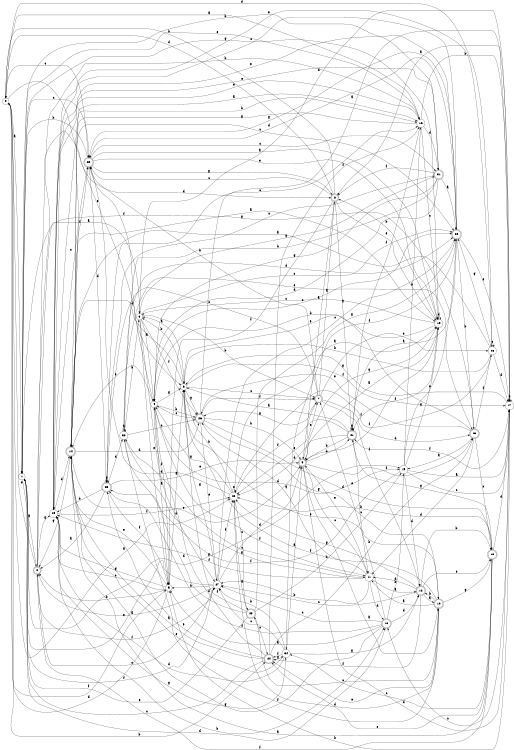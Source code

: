 digraph n28_10 {
__start0 [label="" shape="none"];

rankdir=LR;
size="8,5";

s0 [style="filled", color="black", fillcolor="white" shape="circle", label="0"];
s1 [style="filled", color="black", fillcolor="white" shape="circle", label="1"];
s2 [style="rounded,filled", color="black", fillcolor="white" shape="doublecircle", label="2"];
s3 [style="filled", color="black", fillcolor="white" shape="circle", label="3"];
s4 [style="filled", color="black", fillcolor="white" shape="circle", label="4"];
s5 [style="filled", color="black", fillcolor="white" shape="circle", label="5"];
s6 [style="filled", color="black", fillcolor="white" shape="circle", label="6"];
s7 [style="rounded,filled", color="black", fillcolor="white" shape="doublecircle", label="7"];
s8 [style="rounded,filled", color="black", fillcolor="white" shape="doublecircle", label="8"];
s9 [style="rounded,filled", color="black", fillcolor="white" shape="doublecircle", label="9"];
s10 [style="rounded,filled", color="black", fillcolor="white" shape="doublecircle", label="10"];
s11 [style="filled", color="black", fillcolor="white" shape="circle", label="11"];
s12 [style="rounded,filled", color="black", fillcolor="white" shape="doublecircle", label="12"];
s13 [style="rounded,filled", color="black", fillcolor="white" shape="doublecircle", label="13"];
s14 [style="rounded,filled", color="black", fillcolor="white" shape="doublecircle", label="14"];
s15 [style="filled", color="black", fillcolor="white" shape="circle", label="15"];
s16 [style="filled", color="black", fillcolor="white" shape="circle", label="16"];
s17 [style="filled", color="black", fillcolor="white" shape="circle", label="17"];
s18 [style="rounded,filled", color="black", fillcolor="white" shape="doublecircle", label="18"];
s19 [style="filled", color="black", fillcolor="white" shape="circle", label="19"];
s20 [style="rounded,filled", color="black", fillcolor="white" shape="doublecircle", label="20"];
s21 [style="rounded,filled", color="black", fillcolor="white" shape="doublecircle", label="21"];
s22 [style="filled", color="black", fillcolor="white" shape="circle", label="22"];
s23 [style="rounded,filled", color="black", fillcolor="white" shape="doublecircle", label="23"];
s24 [style="rounded,filled", color="black", fillcolor="white" shape="doublecircle", label="24"];
s25 [style="rounded,filled", color="black", fillcolor="white" shape="doublecircle", label="25"];
s26 [style="rounded,filled", color="black", fillcolor="white" shape="doublecircle", label="26"];
s27 [style="filled", color="black", fillcolor="white" shape="circle", label="27"];
s28 [style="filled", color="black", fillcolor="white" shape="circle", label="28"];
s29 [style="filled", color="black", fillcolor="white" shape="circle", label="29"];
s30 [style="rounded,filled", color="black", fillcolor="white" shape="doublecircle", label="30"];
s31 [style="rounded,filled", color="black", fillcolor="white" shape="doublecircle", label="31"];
s32 [style="filled", color="black", fillcolor="white" shape="circle", label="32"];
s33 [style="rounded,filled", color="black", fillcolor="white" shape="doublecircle", label="33"];
s34 [style="filled", color="black", fillcolor="white" shape="circle", label="34"];
s0 -> s1 [label="a"];
s0 -> s24 [label="b"];
s0 -> s30 [label="c"];
s0 -> s28 [label="d"];
s0 -> s6 [label="e"];
s0 -> s5 [label="f"];
s0 -> s22 [label="g"];
s1 -> s2 [label="a"];
s1 -> s31 [label="b"];
s1 -> s30 [label="c"];
s1 -> s18 [label="d"];
s1 -> s16 [label="e"];
s1 -> s27 [label="f"];
s1 -> s19 [label="g"];
s2 -> s3 [label="a"];
s2 -> s16 [label="b"];
s2 -> s27 [label="c"];
s2 -> s8 [label="d"];
s2 -> s0 [label="e"];
s2 -> s27 [label="f"];
s2 -> s29 [label="g"];
s3 -> s4 [label="a"];
s3 -> s7 [label="b"];
s3 -> s20 [label="c"];
s3 -> s27 [label="d"];
s3 -> s5 [label="e"];
s3 -> s26 [label="f"];
s3 -> s31 [label="g"];
s4 -> s5 [label="a"];
s4 -> s26 [label="b"];
s4 -> s20 [label="c"];
s4 -> s19 [label="d"];
s4 -> s14 [label="e"];
s4 -> s11 [label="f"];
s4 -> s6 [label="g"];
s5 -> s6 [label="a"];
s5 -> s2 [label="b"];
s5 -> s29 [label="c"];
s5 -> s0 [label="d"];
s5 -> s14 [label="e"];
s5 -> s4 [label="f"];
s5 -> s29 [label="g"];
s6 -> s3 [label="a"];
s6 -> s3 [label="b"];
s6 -> s7 [label="c"];
s6 -> s14 [label="d"];
s6 -> s10 [label="e"];
s6 -> s17 [label="f"];
s6 -> s26 [label="g"];
s7 -> s8 [label="a"];
s7 -> s30 [label="b"];
s7 -> s33 [label="c"];
s7 -> s25 [label="d"];
s7 -> s28 [label="e"];
s7 -> s12 [label="f"];
s7 -> s26 [label="g"];
s8 -> s9 [label="a"];
s8 -> s0 [label="b"];
s8 -> s30 [label="c"];
s8 -> s0 [label="d"];
s8 -> s15 [label="e"];
s8 -> s5 [label="f"];
s8 -> s21 [label="g"];
s9 -> s10 [label="a"];
s9 -> s21 [label="b"];
s9 -> s11 [label="c"];
s9 -> s17 [label="d"];
s9 -> s7 [label="e"];
s9 -> s25 [label="f"];
s9 -> s15 [label="g"];
s10 -> s11 [label="a"];
s10 -> s12 [label="b"];
s10 -> s23 [label="c"];
s10 -> s22 [label="d"];
s10 -> s24 [label="e"];
s10 -> s6 [label="f"];
s10 -> s13 [label="g"];
s11 -> s12 [label="a"];
s11 -> s27 [label="b"];
s11 -> s32 [label="c"];
s11 -> s18 [label="d"];
s11 -> s9 [label="e"];
s11 -> s29 [label="f"];
s11 -> s26 [label="g"];
s12 -> s10 [label="a"];
s12 -> s13 [label="b"];
s12 -> s27 [label="c"];
s12 -> s11 [label="d"];
s12 -> s13 [label="e"];
s12 -> s24 [label="f"];
s12 -> s22 [label="g"];
s13 -> s14 [label="a"];
s13 -> s22 [label="b"];
s13 -> s34 [label="c"];
s13 -> s17 [label="d"];
s13 -> s24 [label="e"];
s13 -> s2 [label="f"];
s13 -> s21 [label="g"];
s14 -> s15 [label="a"];
s14 -> s16 [label="b"];
s14 -> s20 [label="c"];
s14 -> s26 [label="d"];
s14 -> s9 [label="e"];
s14 -> s30 [label="f"];
s14 -> s2 [label="g"];
s15 -> s9 [label="a"];
s15 -> s8 [label="b"];
s15 -> s3 [label="c"];
s15 -> s15 [label="d"];
s15 -> s6 [label="e"];
s15 -> s9 [label="f"];
s15 -> s1 [label="g"];
s16 -> s0 [label="a"];
s16 -> s17 [label="b"];
s16 -> s15 [label="c"];
s16 -> s31 [label="d"];
s16 -> s29 [label="e"];
s16 -> s21 [label="f"];
s16 -> s14 [label="g"];
s17 -> s8 [label="a"];
s17 -> s5 [label="b"];
s17 -> s18 [label="c"];
s17 -> s3 [label="d"];
s17 -> s17 [label="e"];
s17 -> s21 [label="f"];
s17 -> s6 [label="g"];
s18 -> s5 [label="a"];
s18 -> s19 [label="b"];
s18 -> s27 [label="c"];
s18 -> s12 [label="d"];
s18 -> s7 [label="e"];
s18 -> s33 [label="f"];
s18 -> s14 [label="g"];
s19 -> s17 [label="a"];
s19 -> s16 [label="b"];
s19 -> s17 [label="c"];
s19 -> s12 [label="d"];
s19 -> s20 [label="e"];
s19 -> s33 [label="f"];
s19 -> s15 [label="g"];
s20 -> s21 [label="a"];
s20 -> s25 [label="b"];
s20 -> s29 [label="c"];
s20 -> s30 [label="d"];
s20 -> s17 [label="e"];
s20 -> s34 [label="f"];
s20 -> s30 [label="g"];
s21 -> s6 [label="a"];
s21 -> s9 [label="b"];
s21 -> s11 [label="c"];
s21 -> s22 [label="d"];
s21 -> s22 [label="e"];
s21 -> s15 [label="f"];
s21 -> s21 [label="g"];
s22 -> s15 [label="a"];
s22 -> s6 [label="b"];
s22 -> s23 [label="c"];
s22 -> s30 [label="d"];
s22 -> s22 [label="e"];
s22 -> s7 [label="f"];
s22 -> s4 [label="g"];
s23 -> s22 [label="a"];
s23 -> s19 [label="b"];
s23 -> s24 [label="c"];
s23 -> s32 [label="d"];
s23 -> s1 [label="e"];
s23 -> s6 [label="f"];
s23 -> s20 [label="g"];
s24 -> s14 [label="a"];
s24 -> s25 [label="b"];
s24 -> s1 [label="c"];
s24 -> s4 [label="d"];
s24 -> s33 [label="e"];
s24 -> s16 [label="f"];
s24 -> s34 [label="g"];
s25 -> s19 [label="a"];
s25 -> s4 [label="b"];
s25 -> s13 [label="c"];
s25 -> s11 [label="d"];
s25 -> s26 [label="e"];
s25 -> s28 [label="f"];
s25 -> s1 [label="g"];
s26 -> s17 [label="a"];
s26 -> s9 [label="b"];
s26 -> s4 [label="c"];
s26 -> s13 [label="d"];
s26 -> s27 [label="e"];
s26 -> s7 [label="f"];
s26 -> s10 [label="g"];
s27 -> s2 [label="a"];
s27 -> s5 [label="b"];
s27 -> s20 [label="c"];
s27 -> s9 [label="d"];
s27 -> s1 [label="e"];
s27 -> s22 [label="f"];
s27 -> s6 [label="g"];
s28 -> s14 [label="a"];
s28 -> s6 [label="b"];
s28 -> s28 [label="c"];
s28 -> s17 [label="d"];
s28 -> s29 [label="e"];
s28 -> s22 [label="f"];
s28 -> s20 [label="g"];
s29 -> s16 [label="a"];
s29 -> s18 [label="b"];
s29 -> s30 [label="c"];
s29 -> s14 [label="d"];
s29 -> s20 [label="e"];
s29 -> s22 [label="f"];
s29 -> s34 [label="g"];
s30 -> s15 [label="a"];
s30 -> s1 [label="b"];
s30 -> s31 [label="c"];
s30 -> s33 [label="d"];
s30 -> s15 [label="e"];
s30 -> s4 [label="f"];
s30 -> s8 [label="g"];
s31 -> s20 [label="a"];
s31 -> s32 [label="b"];
s31 -> s33 [label="c"];
s31 -> s4 [label="d"];
s31 -> s29 [label="e"];
s31 -> s8 [label="f"];
s31 -> s4 [label="g"];
s32 -> s32 [label="a"];
s32 -> s3 [label="b"];
s32 -> s26 [label="c"];
s32 -> s20 [label="d"];
s32 -> s25 [label="e"];
s32 -> s10 [label="f"];
s32 -> s11 [label="g"];
s33 -> s2 [label="a"];
s33 -> s29 [label="b"];
s33 -> s16 [label="c"];
s33 -> s32 [label="d"];
s33 -> s9 [label="e"];
s33 -> s5 [label="f"];
s33 -> s33 [label="g"];
s34 -> s9 [label="a"];
s34 -> s27 [label="b"];
s34 -> s27 [label="c"];
s34 -> s29 [label="d"];
s34 -> s14 [label="e"];
s34 -> s24 [label="f"];
s34 -> s12 [label="g"];

}
